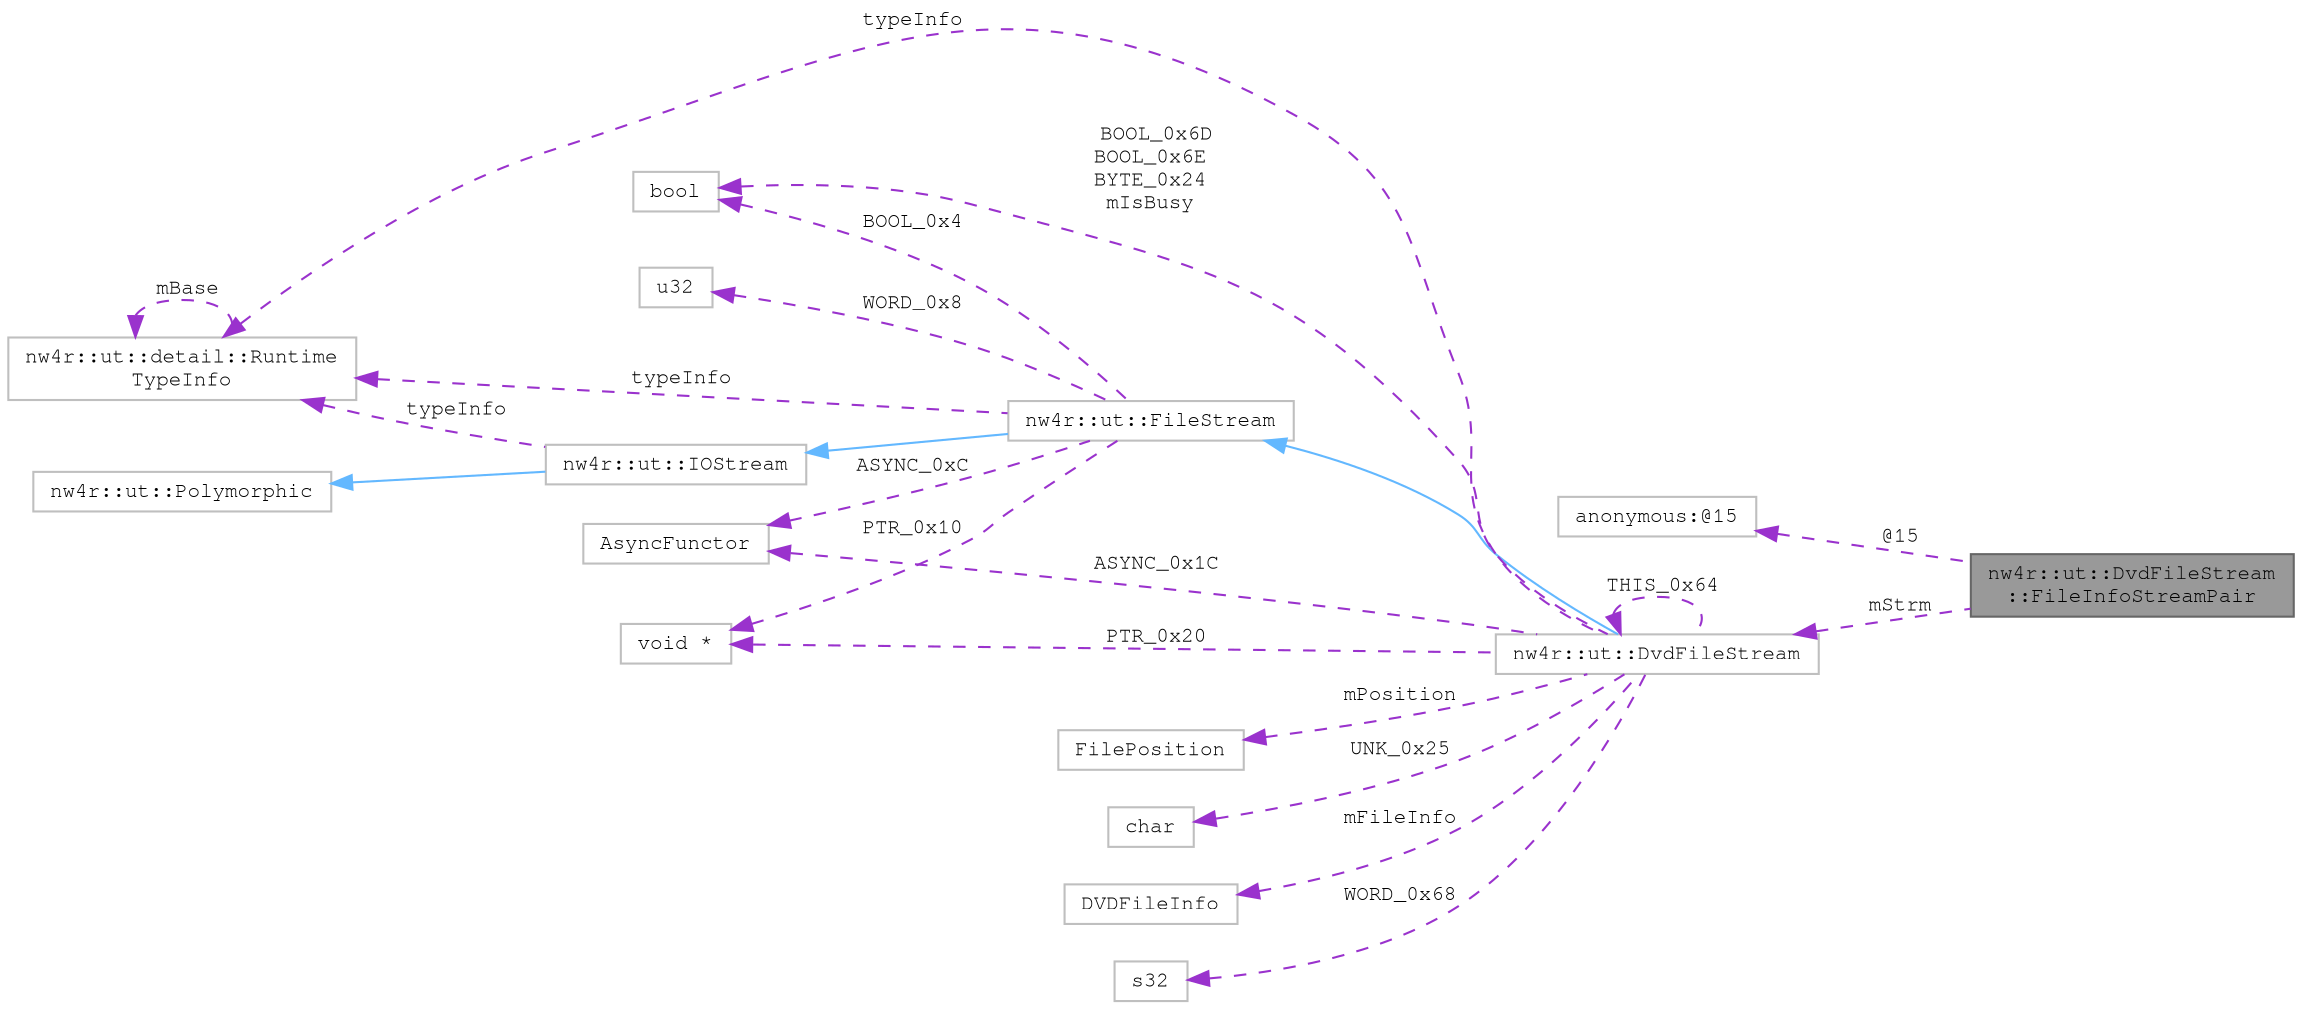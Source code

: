 digraph "nw4r::ut::DvdFileStream::FileInfoStreamPair"
{
 // LATEX_PDF_SIZE
  bgcolor="transparent";
  edge [fontname=FreeMono,fontsize=10,labelfontname=FreeMono,labelfontsize=10];
  node [fontname=FreeMono,fontsize=10,shape=box,height=0.2,width=0.4];
  rankdir="LR";
  Node1 [label="nw4r::ut::DvdFileStream\l::FileInfoStreamPair",height=0.2,width=0.4,color="gray40", fillcolor="grey60", style="filled", fontcolor="black",tooltip=" "];
  Node2 -> Node1 [dir="back",color="darkorchid3",style="dashed",label=" @15" ];
  Node2 [label="anonymous:@15",height=0.2,width=0.4,color="grey75", fillcolor="white", style="filled",tooltip=" "];
  Node3 -> Node1 [dir="back",color="darkorchid3",style="dashed",label=" mStrm" ];
  Node3 [label="nw4r::ut::DvdFileStream",height=0.2,width=0.4,color="grey75", fillcolor="white", style="filled",URL="$structnw4r_1_1ut_1_1_dvd_file_stream.html",tooltip=" "];
  Node4 -> Node3 [dir="back",color="steelblue1",style="solid"];
  Node4 [label="nw4r::ut::FileStream",height=0.2,width=0.4,color="grey75", fillcolor="white", style="filled",URL="$classnw4r_1_1ut_1_1_file_stream.html",tooltip=" "];
  Node5 -> Node4 [dir="back",color="steelblue1",style="solid"];
  Node5 [label="nw4r::ut::IOStream",height=0.2,width=0.4,color="grey75", fillcolor="white", style="filled",URL="$structnw4r_1_1ut_1_1_i_o_stream.html",tooltip=" "];
  Node6 -> Node5 [dir="back",color="steelblue1",style="solid"];
  Node6 [label="nw4r::ut::Polymorphic",height=0.2,width=0.4,color="grey75", fillcolor="white", style="filled",URL="$structnw4r_1_1ut_1_1_polymorphic.html",tooltip=" "];
  Node7 -> Node5 [dir="back",color="darkorchid3",style="dashed",label=" typeInfo" ];
  Node7 [label="nw4r::ut::detail::Runtime\lTypeInfo",height=0.2,width=0.4,color="grey75", fillcolor="white", style="filled",URL="$structnw4r_1_1ut_1_1detail_1_1_runtime_type_info.html",tooltip=" "];
  Node7 -> Node7 [dir="back",color="darkorchid3",style="dashed",label=" mBase" ];
  Node8 -> Node4 [dir="back",color="darkorchid3",style="dashed",label=" BOOL_0x4" ];
  Node8 [label="bool",height=0.2,width=0.4,color="grey75", fillcolor="white", style="filled",tooltip=" "];
  Node9 -> Node4 [dir="back",color="darkorchid3",style="dashed",label=" WORD_0x8" ];
  Node9 [label="u32",height=0.2,width=0.4,color="grey75", fillcolor="white", style="filled",tooltip=" "];
  Node10 -> Node4 [dir="back",color="darkorchid3",style="dashed",label=" ASYNC_0xC" ];
  Node10 [label="AsyncFunctor",height=0.2,width=0.4,color="grey75", fillcolor="white", style="filled",tooltip=" "];
  Node11 -> Node4 [dir="back",color="darkorchid3",style="dashed",label=" PTR_0x10" ];
  Node11 [label="void *",height=0.2,width=0.4,color="grey75", fillcolor="white", style="filled",tooltip=" "];
  Node7 -> Node4 [dir="back",color="darkorchid3",style="dashed",label=" typeInfo" ];
  Node12 -> Node3 [dir="back",color="darkorchid3",style="dashed",label=" mPosition" ];
  Node12 [label="FilePosition",height=0.2,width=0.4,color="grey75", fillcolor="white", style="filled",tooltip=" "];
  Node10 -> Node3 [dir="back",color="darkorchid3",style="dashed",label=" ASYNC_0x1C" ];
  Node11 -> Node3 [dir="back",color="darkorchid3",style="dashed",label=" PTR_0x20" ];
  Node8 -> Node3 [dir="back",color="darkorchid3",style="dashed",label=" BOOL_0x6D\nBOOL_0x6E\nBYTE_0x24\nmIsBusy" ];
  Node13 -> Node3 [dir="back",color="darkorchid3",style="dashed",label=" UNK_0x25" ];
  Node13 [label="char",height=0.2,width=0.4,color="grey75", fillcolor="white", style="filled",tooltip=" "];
  Node14 -> Node3 [dir="back",color="darkorchid3",style="dashed",label=" mFileInfo" ];
  Node14 [label="DVDFileInfo",height=0.2,width=0.4,color="grey75", fillcolor="white", style="filled",tooltip=" "];
  Node3 -> Node3 [dir="back",color="darkorchid3",style="dashed",label=" THIS_0x64" ];
  Node15 -> Node3 [dir="back",color="darkorchid3",style="dashed",label=" WORD_0x68" ];
  Node15 [label="s32",height=0.2,width=0.4,color="grey75", fillcolor="white", style="filled",tooltip=" "];
  Node7 -> Node3 [dir="back",color="darkorchid3",style="dashed",label=" typeInfo" ];
}
